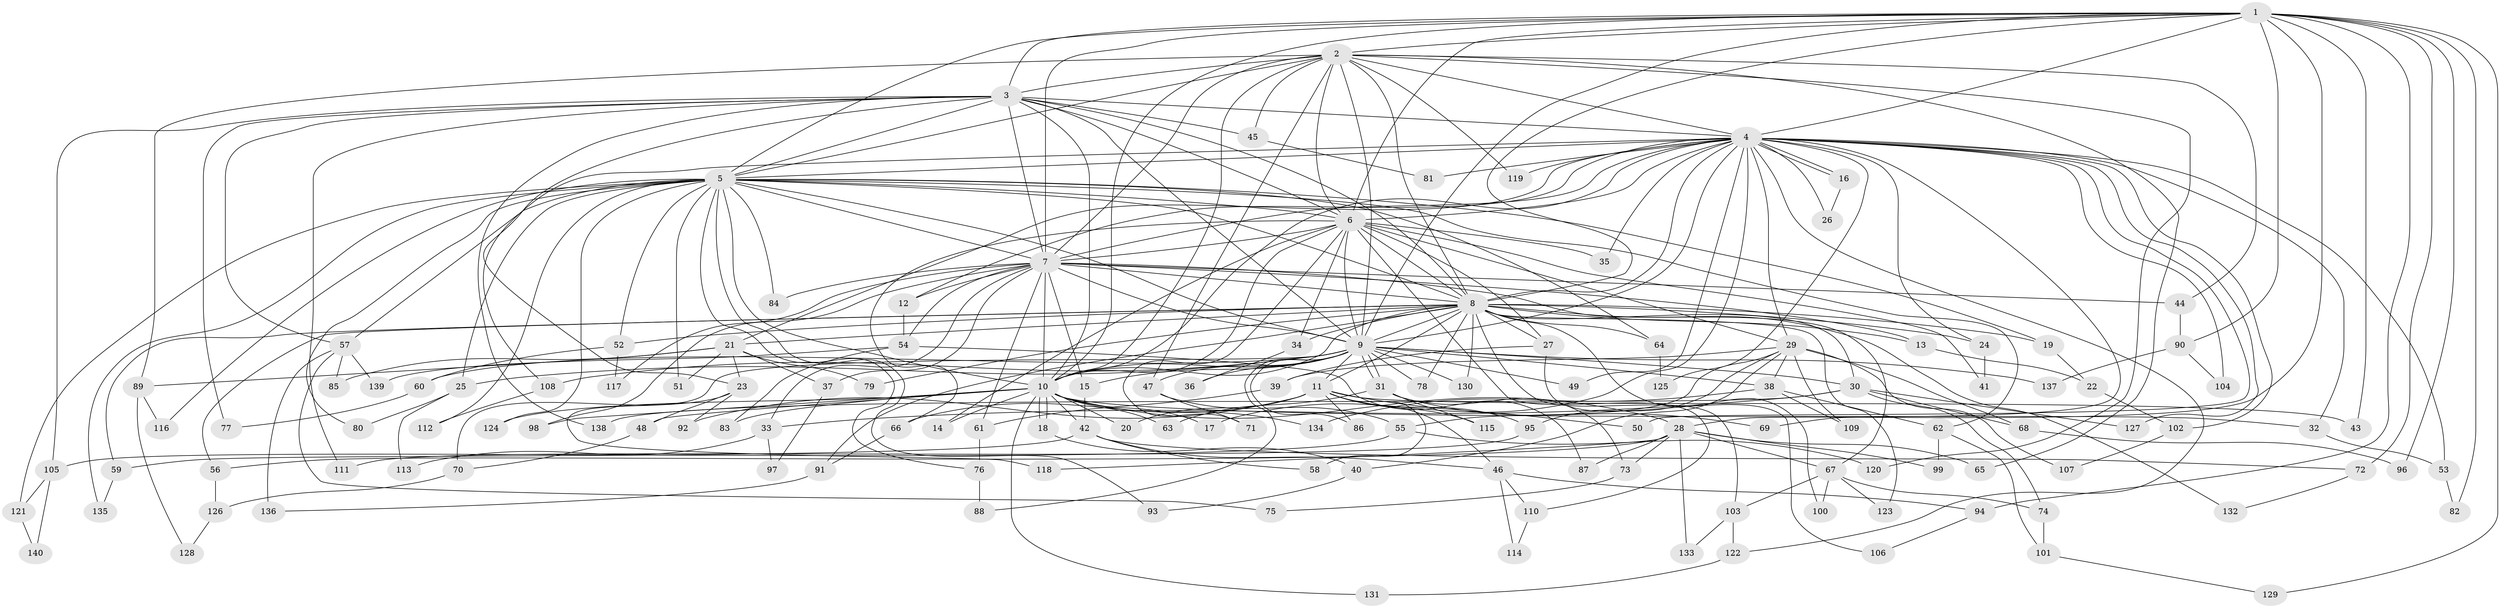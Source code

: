 // coarse degree distribution, {19: 0.023255813953488372, 23: 0.011627906976744186, 2: 0.2558139534883721, 4: 0.16279069767441862, 3: 0.313953488372093, 7: 0.023255813953488372, 12: 0.011627906976744186, 6: 0.03488372093023256, 8: 0.011627906976744186, 5: 0.03488372093023256, 10: 0.011627906976744186, 22: 0.011627906976744186, 18: 0.011627906976744186, 9: 0.011627906976744186, 1: 0.03488372093023256, 26: 0.011627906976744186, 20: 0.011627906976744186, 25: 0.011627906976744186}
// Generated by graph-tools (version 1.1) at 2025/36/03/04/25 23:36:35]
// undirected, 140 vertices, 305 edges
graph export_dot {
  node [color=gray90,style=filled];
  1;
  2;
  3;
  4;
  5;
  6;
  7;
  8;
  9;
  10;
  11;
  12;
  13;
  14;
  15;
  16;
  17;
  18;
  19;
  20;
  21;
  22;
  23;
  24;
  25;
  26;
  27;
  28;
  29;
  30;
  31;
  32;
  33;
  34;
  35;
  36;
  37;
  38;
  39;
  40;
  41;
  42;
  43;
  44;
  45;
  46;
  47;
  48;
  49;
  50;
  51;
  52;
  53;
  54;
  55;
  56;
  57;
  58;
  59;
  60;
  61;
  62;
  63;
  64;
  65;
  66;
  67;
  68;
  69;
  70;
  71;
  72;
  73;
  74;
  75;
  76;
  77;
  78;
  79;
  80;
  81;
  82;
  83;
  84;
  85;
  86;
  87;
  88;
  89;
  90;
  91;
  92;
  93;
  94;
  95;
  96;
  97;
  98;
  99;
  100;
  101;
  102;
  103;
  104;
  105;
  106;
  107;
  108;
  109;
  110;
  111;
  112;
  113;
  114;
  115;
  116;
  117;
  118;
  119;
  120;
  121;
  122;
  123;
  124;
  125;
  126;
  127;
  128;
  129;
  130;
  131;
  132;
  133;
  134;
  135;
  136;
  137;
  138;
  139;
  140;
  1 -- 2;
  1 -- 3;
  1 -- 4;
  1 -- 5;
  1 -- 6;
  1 -- 7;
  1 -- 8;
  1 -- 9;
  1 -- 10;
  1 -- 28;
  1 -- 43;
  1 -- 72;
  1 -- 82;
  1 -- 90;
  1 -- 94;
  1 -- 96;
  1 -- 129;
  2 -- 3;
  2 -- 4;
  2 -- 5;
  2 -- 6;
  2 -- 7;
  2 -- 8;
  2 -- 9;
  2 -- 10;
  2 -- 44;
  2 -- 45;
  2 -- 47;
  2 -- 65;
  2 -- 89;
  2 -- 119;
  2 -- 120;
  3 -- 4;
  3 -- 5;
  3 -- 6;
  3 -- 7;
  3 -- 8;
  3 -- 9;
  3 -- 10;
  3 -- 23;
  3 -- 45;
  3 -- 57;
  3 -- 77;
  3 -- 105;
  3 -- 111;
  3 -- 138;
  4 -- 5;
  4 -- 6;
  4 -- 7;
  4 -- 8;
  4 -- 9;
  4 -- 10;
  4 -- 12;
  4 -- 16;
  4 -- 16;
  4 -- 17;
  4 -- 21;
  4 -- 24;
  4 -- 26;
  4 -- 29;
  4 -- 32;
  4 -- 35;
  4 -- 49;
  4 -- 50;
  4 -- 53;
  4 -- 69;
  4 -- 81;
  4 -- 102;
  4 -- 104;
  4 -- 108;
  4 -- 119;
  4 -- 122;
  4 -- 125;
  4 -- 127;
  5 -- 6;
  5 -- 7;
  5 -- 8;
  5 -- 9;
  5 -- 10;
  5 -- 19;
  5 -- 25;
  5 -- 51;
  5 -- 52;
  5 -- 57;
  5 -- 62;
  5 -- 64;
  5 -- 76;
  5 -- 80;
  5 -- 84;
  5 -- 93;
  5 -- 112;
  5 -- 116;
  5 -- 121;
  5 -- 124;
  5 -- 135;
  6 -- 7;
  6 -- 8;
  6 -- 9;
  6 -- 10;
  6 -- 14;
  6 -- 27;
  6 -- 29;
  6 -- 34;
  6 -- 35;
  6 -- 41;
  6 -- 66;
  6 -- 71;
  6 -- 110;
  7 -- 8;
  7 -- 9;
  7 -- 10;
  7 -- 12;
  7 -- 13;
  7 -- 15;
  7 -- 33;
  7 -- 37;
  7 -- 44;
  7 -- 54;
  7 -- 61;
  7 -- 67;
  7 -- 84;
  7 -- 98;
  7 -- 117;
  8 -- 9;
  8 -- 10;
  8 -- 11;
  8 -- 13;
  8 -- 19;
  8 -- 21;
  8 -- 24;
  8 -- 27;
  8 -- 30;
  8 -- 34;
  8 -- 52;
  8 -- 56;
  8 -- 59;
  8 -- 64;
  8 -- 78;
  8 -- 79;
  8 -- 91;
  8 -- 100;
  8 -- 103;
  8 -- 123;
  8 -- 130;
  8 -- 132;
  9 -- 10;
  9 -- 11;
  9 -- 15;
  9 -- 25;
  9 -- 30;
  9 -- 31;
  9 -- 31;
  9 -- 36;
  9 -- 38;
  9 -- 47;
  9 -- 49;
  9 -- 60;
  9 -- 70;
  9 -- 78;
  9 -- 86;
  9 -- 88;
  9 -- 108;
  9 -- 130;
  9 -- 137;
  10 -- 14;
  10 -- 17;
  10 -- 18;
  10 -- 18;
  10 -- 20;
  10 -- 28;
  10 -- 32;
  10 -- 42;
  10 -- 48;
  10 -- 63;
  10 -- 83;
  10 -- 98;
  10 -- 124;
  10 -- 131;
  10 -- 134;
  11 -- 20;
  11 -- 43;
  11 -- 46;
  11 -- 50;
  11 -- 58;
  11 -- 66;
  11 -- 86;
  11 -- 92;
  11 -- 95;
  11 -- 115;
  12 -- 54;
  13 -- 22;
  15 -- 42;
  16 -- 26;
  18 -- 40;
  19 -- 22;
  21 -- 23;
  21 -- 37;
  21 -- 51;
  21 -- 79;
  21 -- 85;
  21 -- 89;
  22 -- 102;
  23 -- 48;
  23 -- 92;
  23 -- 118;
  24 -- 41;
  25 -- 80;
  25 -- 113;
  27 -- 39;
  27 -- 106;
  28 -- 56;
  28 -- 65;
  28 -- 67;
  28 -- 73;
  28 -- 87;
  28 -- 99;
  28 -- 118;
  28 -- 133;
  29 -- 38;
  29 -- 39;
  29 -- 40;
  29 -- 55;
  29 -- 68;
  29 -- 95;
  29 -- 107;
  29 -- 109;
  30 -- 33;
  30 -- 68;
  30 -- 74;
  30 -- 127;
  30 -- 138;
  31 -- 63;
  31 -- 69;
  31 -- 73;
  31 -- 115;
  32 -- 53;
  33 -- 97;
  33 -- 113;
  34 -- 36;
  37 -- 97;
  38 -- 62;
  38 -- 109;
  38 -- 134;
  39 -- 61;
  40 -- 93;
  42 -- 46;
  42 -- 58;
  42 -- 59;
  42 -- 72;
  44 -- 90;
  45 -- 81;
  46 -- 94;
  46 -- 110;
  46 -- 114;
  47 -- 55;
  47 -- 71;
  48 -- 70;
  52 -- 60;
  52 -- 117;
  53 -- 82;
  54 -- 83;
  54 -- 87;
  54 -- 139;
  55 -- 105;
  55 -- 120;
  56 -- 126;
  57 -- 75;
  57 -- 85;
  57 -- 136;
  57 -- 139;
  59 -- 135;
  60 -- 77;
  61 -- 76;
  62 -- 99;
  62 -- 101;
  64 -- 125;
  66 -- 91;
  67 -- 74;
  67 -- 100;
  67 -- 103;
  67 -- 123;
  68 -- 96;
  70 -- 126;
  72 -- 132;
  73 -- 75;
  74 -- 101;
  76 -- 88;
  89 -- 116;
  89 -- 128;
  90 -- 104;
  90 -- 137;
  91 -- 136;
  94 -- 106;
  95 -- 111;
  101 -- 129;
  102 -- 107;
  103 -- 122;
  103 -- 133;
  105 -- 121;
  105 -- 140;
  108 -- 112;
  110 -- 114;
  121 -- 140;
  122 -- 131;
  126 -- 128;
}
